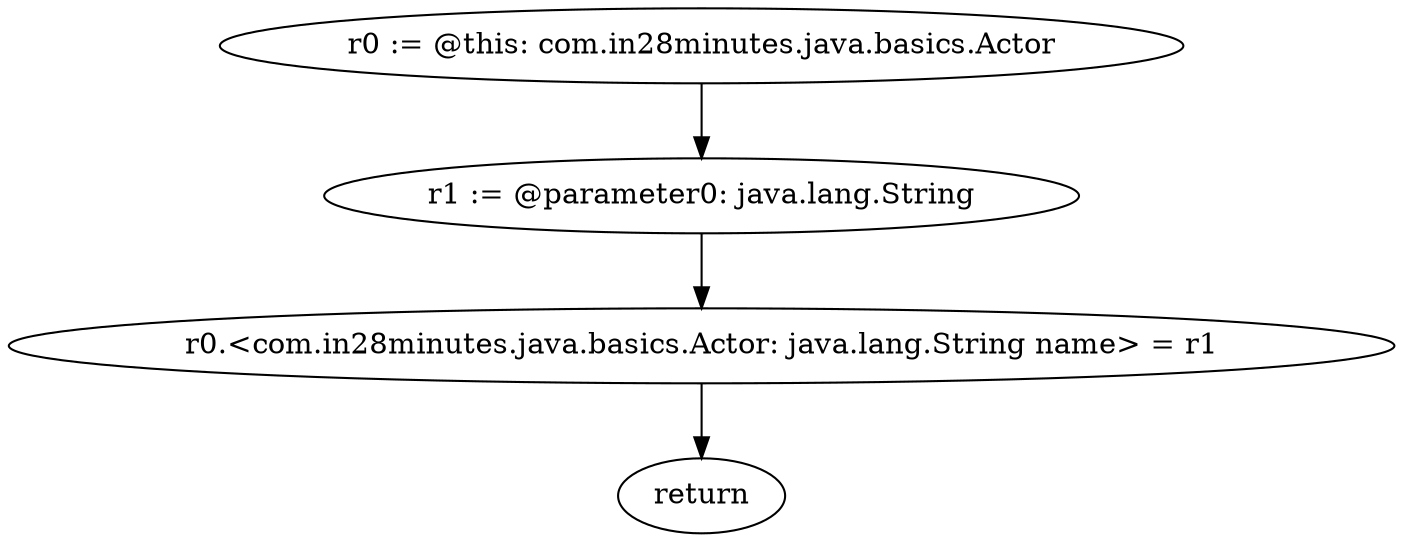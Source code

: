 digraph "unitGraph" {
    "r0 := @this: com.in28minutes.java.basics.Actor"
    "r1 := @parameter0: java.lang.String"
    "r0.<com.in28minutes.java.basics.Actor: java.lang.String name> = r1"
    "return"
    "r0 := @this: com.in28minutes.java.basics.Actor"->"r1 := @parameter0: java.lang.String";
    "r1 := @parameter0: java.lang.String"->"r0.<com.in28minutes.java.basics.Actor: java.lang.String name> = r1";
    "r0.<com.in28minutes.java.basics.Actor: java.lang.String name> = r1"->"return";
}

